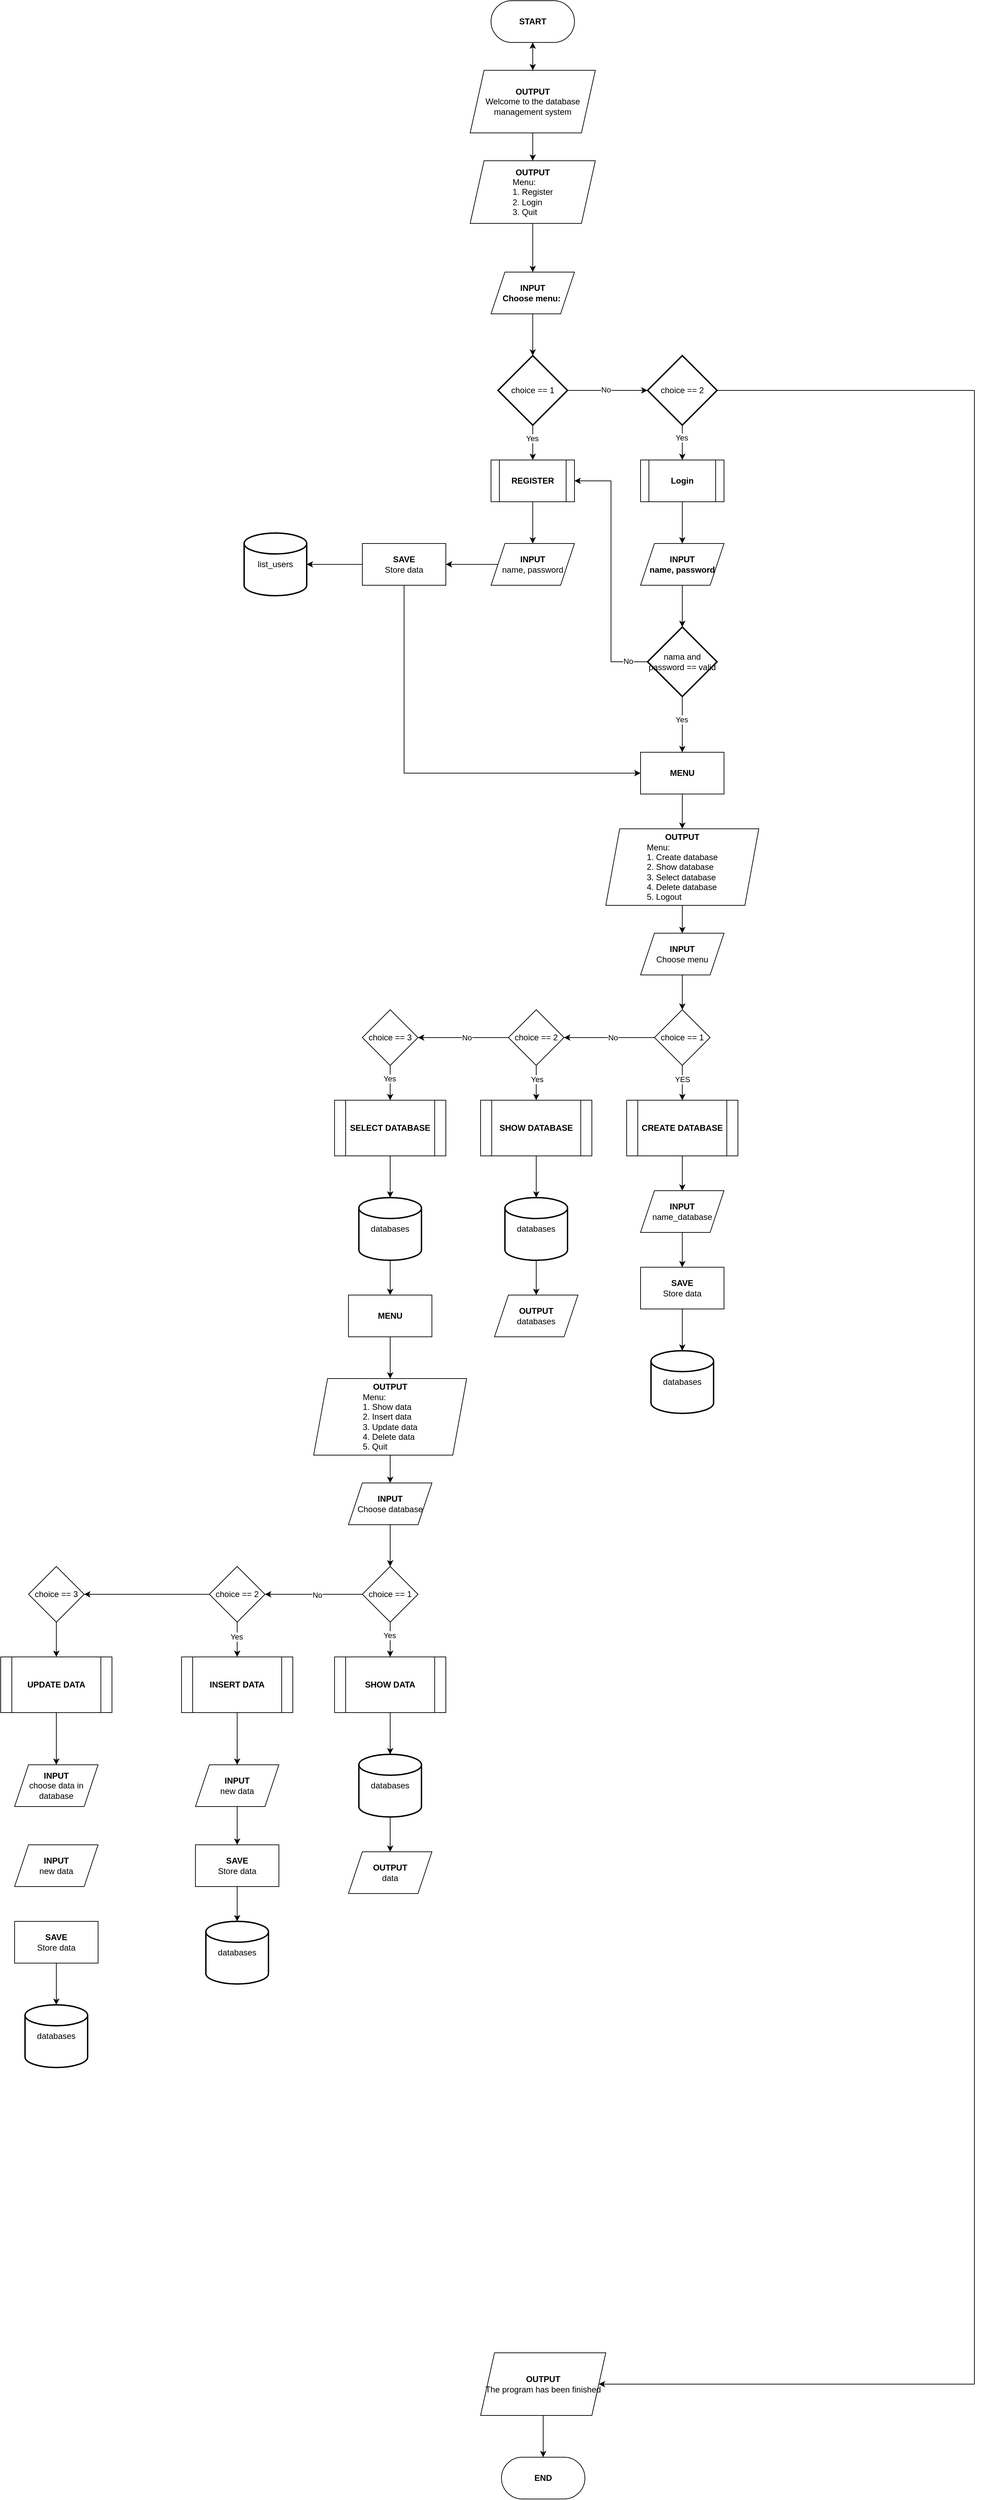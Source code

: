 <mxfile version="22.0.4" type="github">
  <diagram name="Page-1" id="uKVq-X5F2BDJgkiqnP7l">
    <mxGraphModel dx="2806" dy="2091" grid="1" gridSize="10" guides="1" tooltips="1" connect="1" arrows="1" fold="1" page="1" pageScale="1" pageWidth="850" pageHeight="1100" math="0" shadow="0">
      <root>
        <mxCell id="0" />
        <mxCell id="1" parent="0" />
        <mxCell id="BZm6boXefK9oKzFjIwJR-3" style="edgeStyle=orthogonalEdgeStyle;rounded=0;orthogonalLoop=1;jettySize=auto;html=1;entryX=0.5;entryY=0;entryDx=0;entryDy=0;" edge="1" parent="1" source="BZm6boXefK9oKzFjIwJR-1" target="BZm6boXefK9oKzFjIwJR-2">
          <mxGeometry relative="1" as="geometry" />
        </mxCell>
        <mxCell id="BZm6boXefK9oKzFjIwJR-1" value="&lt;b&gt;START&lt;/b&gt;" style="rounded=1;whiteSpace=wrap;html=1;arcSize=50;" vertex="1" parent="1">
          <mxGeometry x="365" y="-1040" width="120" height="60" as="geometry" />
        </mxCell>
        <mxCell id="BZm6boXefK9oKzFjIwJR-7" value="" style="edgeStyle=orthogonalEdgeStyle;rounded=0;orthogonalLoop=1;jettySize=auto;html=1;" edge="1" parent="1" source="BZm6boXefK9oKzFjIwJR-2" target="BZm6boXefK9oKzFjIwJR-4">
          <mxGeometry relative="1" as="geometry" />
        </mxCell>
        <mxCell id="BZm6boXefK9oKzFjIwJR-11" value="" style="edgeStyle=orthogonalEdgeStyle;rounded=0;orthogonalLoop=1;jettySize=auto;html=1;" edge="1" parent="1" source="BZm6boXefK9oKzFjIwJR-2" target="BZm6boXefK9oKzFjIwJR-1">
          <mxGeometry relative="1" as="geometry" />
        </mxCell>
        <mxCell id="BZm6boXefK9oKzFjIwJR-2" value="&lt;b&gt;OUTPUT&lt;/b&gt;&lt;br&gt;Welcome to the database management system" style="shape=parallelogram;perimeter=parallelogramPerimeter;whiteSpace=wrap;html=1;fixedSize=1;" vertex="1" parent="1">
          <mxGeometry x="335" y="-940" width="180" height="90" as="geometry" />
        </mxCell>
        <mxCell id="BZm6boXefK9oKzFjIwJR-71" value="" style="edgeStyle=orthogonalEdgeStyle;rounded=0;orthogonalLoop=1;jettySize=auto;html=1;" edge="1" parent="1" source="BZm6boXefK9oKzFjIwJR-4" target="BZm6boXefK9oKzFjIwJR-70">
          <mxGeometry relative="1" as="geometry" />
        </mxCell>
        <mxCell id="BZm6boXefK9oKzFjIwJR-4" value="&lt;b&gt;OUTPUT&lt;/b&gt;&lt;br&gt;&lt;div style=&quot;text-align: left;&quot;&gt;&lt;span style=&quot;background-color: initial;&quot;&gt;Menu:&lt;/span&gt;&lt;/div&gt;&lt;div style=&quot;text-align: left;&quot;&gt;1. Register&lt;/div&gt;&lt;div style=&quot;text-align: left;&quot;&gt;2. Login&lt;/div&gt;&lt;div style=&quot;text-align: left;&quot;&gt;3. Quit&lt;/div&gt;" style="shape=parallelogram;perimeter=parallelogramPerimeter;whiteSpace=wrap;html=1;fixedSize=1;" vertex="1" parent="1">
          <mxGeometry x="335" y="-810" width="180" height="90" as="geometry" />
        </mxCell>
        <mxCell id="BZm6boXefK9oKzFjIwJR-14" value="" style="edgeStyle=orthogonalEdgeStyle;rounded=0;orthogonalLoop=1;jettySize=auto;html=1;" edge="1" parent="1" source="BZm6boXefK9oKzFjIwJR-10" target="BZm6boXefK9oKzFjIwJR-12">
          <mxGeometry relative="1" as="geometry" />
        </mxCell>
        <mxCell id="BZm6boXefK9oKzFjIwJR-10" value="&lt;b&gt;OUTPUT&lt;/b&gt;&lt;br&gt;&lt;div style=&quot;text-align: left;&quot;&gt;The program has been finished&lt;/div&gt;" style="shape=parallelogram;perimeter=parallelogramPerimeter;whiteSpace=wrap;html=1;fixedSize=1;" vertex="1" parent="1">
          <mxGeometry x="350" y="2340" width="180" height="90" as="geometry" />
        </mxCell>
        <mxCell id="BZm6boXefK9oKzFjIwJR-12" value="&lt;b&gt;END&lt;/b&gt;" style="rounded=1;whiteSpace=wrap;html=1;arcSize=50;" vertex="1" parent="1">
          <mxGeometry x="380" y="2490" width="120" height="60" as="geometry" />
        </mxCell>
        <mxCell id="BZm6boXefK9oKzFjIwJR-41" style="edgeStyle=orthogonalEdgeStyle;rounded=0;orthogonalLoop=1;jettySize=auto;html=1;entryX=0.5;entryY=0;entryDx=0;entryDy=0;" edge="1" parent="1" source="BZm6boXefK9oKzFjIwJR-39" target="BZm6boXefK9oKzFjIwJR-40">
          <mxGeometry relative="1" as="geometry" />
        </mxCell>
        <mxCell id="BZm6boXefK9oKzFjIwJR-62" value="Yes" style="edgeLabel;html=1;align=center;verticalAlign=middle;resizable=0;points=[];" vertex="1" connectable="0" parent="BZm6boXefK9oKzFjIwJR-41">
          <mxGeometry x="-0.259" y="5" relative="1" as="geometry">
            <mxPoint x="-6" as="offset" />
          </mxGeometry>
        </mxCell>
        <mxCell id="BZm6boXefK9oKzFjIwJR-49" value="" style="edgeStyle=orthogonalEdgeStyle;rounded=0;orthogonalLoop=1;jettySize=auto;html=1;" edge="1" parent="1" source="BZm6boXefK9oKzFjIwJR-39" target="BZm6boXefK9oKzFjIwJR-48">
          <mxGeometry relative="1" as="geometry" />
        </mxCell>
        <mxCell id="BZm6boXefK9oKzFjIwJR-63" value="No" style="edgeLabel;html=1;align=center;verticalAlign=middle;resizable=0;points=[];" vertex="1" connectable="0" parent="BZm6boXefK9oKzFjIwJR-49">
          <mxGeometry x="-0.069" y="4" relative="1" as="geometry">
            <mxPoint x="1" y="3" as="offset" />
          </mxGeometry>
        </mxCell>
        <mxCell id="BZm6boXefK9oKzFjIwJR-39" value="choice == 1" style="strokeWidth=2;html=1;shape=mxgraph.flowchart.decision;whiteSpace=wrap;" vertex="1" parent="1">
          <mxGeometry x="375" y="-530" width="100" height="100" as="geometry" />
        </mxCell>
        <mxCell id="BZm6boXefK9oKzFjIwJR-43" value="" style="edgeStyle=orthogonalEdgeStyle;rounded=0;orthogonalLoop=1;jettySize=auto;html=1;" edge="1" parent="1" source="BZm6boXefK9oKzFjIwJR-40" target="BZm6boXefK9oKzFjIwJR-42">
          <mxGeometry relative="1" as="geometry" />
        </mxCell>
        <mxCell id="BZm6boXefK9oKzFjIwJR-40" value="&lt;b&gt;REGISTER&lt;/b&gt;" style="rounded=0;whiteSpace=wrap;html=1;shape=process;backgroundOutline=1;" vertex="1" parent="1">
          <mxGeometry x="365" y="-380" width="120" height="60" as="geometry" />
        </mxCell>
        <mxCell id="BZm6boXefK9oKzFjIwJR-46" style="edgeStyle=orthogonalEdgeStyle;rounded=0;orthogonalLoop=1;jettySize=auto;html=1;entryX=1;entryY=0.5;entryDx=0;entryDy=0;" edge="1" parent="1" source="BZm6boXefK9oKzFjIwJR-42" target="BZm6boXefK9oKzFjIwJR-45">
          <mxGeometry relative="1" as="geometry" />
        </mxCell>
        <mxCell id="BZm6boXefK9oKzFjIwJR-42" value="&lt;b&gt;INPUT&lt;/b&gt;&lt;br&gt;name, password" style="shape=parallelogram;perimeter=parallelogramPerimeter;whiteSpace=wrap;html=1;fixedSize=1;" vertex="1" parent="1">
          <mxGeometry x="365" y="-260" width="120" height="60" as="geometry" />
        </mxCell>
        <mxCell id="BZm6boXefK9oKzFjIwJR-44" value="list_users" style="strokeWidth=2;html=1;shape=mxgraph.flowchart.database;whiteSpace=wrap;" vertex="1" parent="1">
          <mxGeometry x="10" y="-275" width="90" height="90" as="geometry" />
        </mxCell>
        <mxCell id="BZm6boXefK9oKzFjIwJR-47" value="" style="edgeStyle=orthogonalEdgeStyle;rounded=0;orthogonalLoop=1;jettySize=auto;html=1;" edge="1" parent="1" source="BZm6boXefK9oKzFjIwJR-45" target="BZm6boXefK9oKzFjIwJR-44">
          <mxGeometry relative="1" as="geometry" />
        </mxCell>
        <mxCell id="BZm6boXefK9oKzFjIwJR-59" style="edgeStyle=orthogonalEdgeStyle;rounded=0;orthogonalLoop=1;jettySize=auto;html=1;entryX=0;entryY=0.5;entryDx=0;entryDy=0;" edge="1" parent="1" source="BZm6boXefK9oKzFjIwJR-45" target="BZm6boXefK9oKzFjIwJR-57">
          <mxGeometry relative="1" as="geometry">
            <Array as="points">
              <mxPoint x="240" y="70" />
            </Array>
          </mxGeometry>
        </mxCell>
        <mxCell id="BZm6boXefK9oKzFjIwJR-45" value="&lt;b&gt;SAVE&lt;/b&gt;&lt;br&gt;Store data" style="rounded=0;whiteSpace=wrap;html=1;" vertex="1" parent="1">
          <mxGeometry x="180" y="-260" width="120" height="60" as="geometry" />
        </mxCell>
        <mxCell id="BZm6boXefK9oKzFjIwJR-51" value="" style="edgeStyle=orthogonalEdgeStyle;rounded=0;orthogonalLoop=1;jettySize=auto;html=1;" edge="1" parent="1" source="BZm6boXefK9oKzFjIwJR-48" target="BZm6boXefK9oKzFjIwJR-50">
          <mxGeometry relative="1" as="geometry" />
        </mxCell>
        <mxCell id="BZm6boXefK9oKzFjIwJR-64" value="Yes" style="edgeLabel;html=1;align=center;verticalAlign=middle;resizable=0;points=[];" vertex="1" connectable="0" parent="BZm6boXefK9oKzFjIwJR-51">
          <mxGeometry x="-0.306" y="4" relative="1" as="geometry">
            <mxPoint x="-5" as="offset" />
          </mxGeometry>
        </mxCell>
        <mxCell id="BZm6boXefK9oKzFjIwJR-65" style="edgeStyle=orthogonalEdgeStyle;rounded=0;orthogonalLoop=1;jettySize=auto;html=1;entryX=1;entryY=0.5;entryDx=0;entryDy=0;" edge="1" parent="1" source="BZm6boXefK9oKzFjIwJR-48" target="BZm6boXefK9oKzFjIwJR-10">
          <mxGeometry relative="1" as="geometry">
            <Array as="points">
              <mxPoint x="1060" y="-480" />
              <mxPoint x="1060" y="2385" />
            </Array>
          </mxGeometry>
        </mxCell>
        <mxCell id="BZm6boXefK9oKzFjIwJR-48" value="choice == 2" style="strokeWidth=2;html=1;shape=mxgraph.flowchart.decision;whiteSpace=wrap;" vertex="1" parent="1">
          <mxGeometry x="590" y="-530" width="100" height="100" as="geometry" />
        </mxCell>
        <mxCell id="BZm6boXefK9oKzFjIwJR-53" value="" style="edgeStyle=orthogonalEdgeStyle;rounded=0;orthogonalLoop=1;jettySize=auto;html=1;" edge="1" parent="1" source="BZm6boXefK9oKzFjIwJR-50" target="BZm6boXefK9oKzFjIwJR-52">
          <mxGeometry relative="1" as="geometry" />
        </mxCell>
        <mxCell id="BZm6boXefK9oKzFjIwJR-50" value="Login" style="rounded=0;whiteSpace=wrap;html=1;fontStyle=1;shape=process;backgroundOutline=1;" vertex="1" parent="1">
          <mxGeometry x="580" y="-380" width="120" height="60" as="geometry" />
        </mxCell>
        <mxCell id="BZm6boXefK9oKzFjIwJR-55" value="" style="edgeStyle=orthogonalEdgeStyle;rounded=0;orthogonalLoop=1;jettySize=auto;html=1;" edge="1" parent="1" source="BZm6boXefK9oKzFjIwJR-52" target="BZm6boXefK9oKzFjIwJR-54">
          <mxGeometry relative="1" as="geometry" />
        </mxCell>
        <mxCell id="BZm6boXefK9oKzFjIwJR-52" value="&lt;b&gt;INPUT&lt;br&gt;name, password&lt;br&gt;&lt;/b&gt;" style="shape=parallelogram;perimeter=parallelogramPerimeter;whiteSpace=wrap;html=1;fixedSize=1;" vertex="1" parent="1">
          <mxGeometry x="580" y="-260" width="120" height="60" as="geometry" />
        </mxCell>
        <mxCell id="BZm6boXefK9oKzFjIwJR-56" style="edgeStyle=orthogonalEdgeStyle;rounded=0;orthogonalLoop=1;jettySize=auto;html=1;entryX=1;entryY=0.5;entryDx=0;entryDy=0;" edge="1" parent="1" source="BZm6boXefK9oKzFjIwJR-54" target="BZm6boXefK9oKzFjIwJR-40">
          <mxGeometry relative="1" as="geometry" />
        </mxCell>
        <mxCell id="BZm6boXefK9oKzFjIwJR-61" value="No" style="edgeLabel;html=1;align=center;verticalAlign=middle;resizable=0;points=[];" vertex="1" connectable="0" parent="BZm6boXefK9oKzFjIwJR-56">
          <mxGeometry x="-0.825" y="-4" relative="1" as="geometry">
            <mxPoint x="4" y="3" as="offset" />
          </mxGeometry>
        </mxCell>
        <mxCell id="BZm6boXefK9oKzFjIwJR-58" value="" style="edgeStyle=orthogonalEdgeStyle;rounded=0;orthogonalLoop=1;jettySize=auto;html=1;" edge="1" parent="1" source="BZm6boXefK9oKzFjIwJR-54" target="BZm6boXefK9oKzFjIwJR-57">
          <mxGeometry relative="1" as="geometry" />
        </mxCell>
        <mxCell id="BZm6boXefK9oKzFjIwJR-60" value="Yes" style="edgeLabel;html=1;align=center;verticalAlign=middle;resizable=0;points=[];" vertex="1" connectable="0" parent="BZm6boXefK9oKzFjIwJR-58">
          <mxGeometry x="-0.175" y="4" relative="1" as="geometry">
            <mxPoint x="-5" as="offset" />
          </mxGeometry>
        </mxCell>
        <mxCell id="BZm6boXefK9oKzFjIwJR-54" value="nama and password == valid" style="strokeWidth=2;html=1;shape=mxgraph.flowchart.decision;whiteSpace=wrap;" vertex="1" parent="1">
          <mxGeometry x="590" y="-140" width="100" height="100" as="geometry" />
        </mxCell>
        <mxCell id="BZm6boXefK9oKzFjIwJR-67" value="" style="edgeStyle=orthogonalEdgeStyle;rounded=0;orthogonalLoop=1;jettySize=auto;html=1;" edge="1" parent="1" source="BZm6boXefK9oKzFjIwJR-57" target="BZm6boXefK9oKzFjIwJR-66">
          <mxGeometry relative="1" as="geometry" />
        </mxCell>
        <mxCell id="BZm6boXefK9oKzFjIwJR-57" value="&lt;span&gt;MENU&lt;/span&gt;" style="rounded=0;whiteSpace=wrap;html=1;fontStyle=1" vertex="1" parent="1">
          <mxGeometry x="580" y="40" width="120" height="60" as="geometry" />
        </mxCell>
        <mxCell id="BZm6boXefK9oKzFjIwJR-69" value="" style="edgeStyle=orthogonalEdgeStyle;rounded=0;orthogonalLoop=1;jettySize=auto;html=1;" edge="1" parent="1" source="BZm6boXefK9oKzFjIwJR-66" target="BZm6boXefK9oKzFjIwJR-68">
          <mxGeometry relative="1" as="geometry" />
        </mxCell>
        <mxCell id="BZm6boXefK9oKzFjIwJR-66" value="&lt;b&gt;OUTPUT&lt;/b&gt;&lt;br&gt;&lt;div style=&quot;text-align: left;&quot;&gt;&lt;span style=&quot;background-color: initial;&quot;&gt;Menu:&lt;/span&gt;&lt;/div&gt;&lt;div style=&quot;text-align: left;&quot;&gt;1. Create database&lt;/div&gt;&lt;div style=&quot;text-align: left;&quot;&gt;2. Show database&lt;/div&gt;&lt;div style=&quot;text-align: left;&quot;&gt;3. Select database&lt;/div&gt;&lt;div style=&quot;text-align: left;&quot;&gt;4. Delete database&lt;/div&gt;&lt;div style=&quot;text-align: left;&quot;&gt;5. Logout&lt;/div&gt;" style="shape=parallelogram;perimeter=parallelogramPerimeter;whiteSpace=wrap;html=1;fixedSize=1;" vertex="1" parent="1">
          <mxGeometry x="530" y="150" width="220" height="110" as="geometry" />
        </mxCell>
        <mxCell id="BZm6boXefK9oKzFjIwJR-74" value="" style="edgeStyle=orthogonalEdgeStyle;rounded=0;orthogonalLoop=1;jettySize=auto;html=1;" edge="1" parent="1" source="BZm6boXefK9oKzFjIwJR-68" target="BZm6boXefK9oKzFjIwJR-73">
          <mxGeometry relative="1" as="geometry" />
        </mxCell>
        <mxCell id="BZm6boXefK9oKzFjIwJR-68" value="&lt;b&gt;INPUT&lt;/b&gt;&lt;br&gt;Choose menu" style="shape=parallelogram;perimeter=parallelogramPerimeter;whiteSpace=wrap;html=1;fixedSize=1;" vertex="1" parent="1">
          <mxGeometry x="580" y="300" width="120" height="60" as="geometry" />
        </mxCell>
        <mxCell id="BZm6boXefK9oKzFjIwJR-72" value="" style="edgeStyle=orthogonalEdgeStyle;rounded=0;orthogonalLoop=1;jettySize=auto;html=1;" edge="1" parent="1" source="BZm6boXefK9oKzFjIwJR-70" target="BZm6boXefK9oKzFjIwJR-39">
          <mxGeometry relative="1" as="geometry" />
        </mxCell>
        <mxCell id="BZm6boXefK9oKzFjIwJR-70" value="&lt;b&gt;INPUT&lt;br&gt;Choose menu:&amp;nbsp;&lt;br&gt;&lt;/b&gt;" style="shape=parallelogram;perimeter=parallelogramPerimeter;whiteSpace=wrap;html=1;fixedSize=1;" vertex="1" parent="1">
          <mxGeometry x="365" y="-650" width="120" height="60" as="geometry" />
        </mxCell>
        <mxCell id="BZm6boXefK9oKzFjIwJR-79" value="" style="edgeStyle=orthogonalEdgeStyle;rounded=0;orthogonalLoop=1;jettySize=auto;html=1;" edge="1" parent="1" source="BZm6boXefK9oKzFjIwJR-73" target="BZm6boXefK9oKzFjIwJR-78">
          <mxGeometry relative="1" as="geometry" />
        </mxCell>
        <mxCell id="BZm6boXefK9oKzFjIwJR-80" value="YES" style="edgeLabel;html=1;align=center;verticalAlign=middle;resizable=0;points=[];" vertex="1" connectable="0" parent="BZm6boXefK9oKzFjIwJR-79">
          <mxGeometry x="-0.366" y="4" relative="1" as="geometry">
            <mxPoint x="-4" y="4" as="offset" />
          </mxGeometry>
        </mxCell>
        <mxCell id="BZm6boXefK9oKzFjIwJR-88" style="edgeStyle=orthogonalEdgeStyle;rounded=0;orthogonalLoop=1;jettySize=auto;html=1;entryX=1;entryY=0.5;entryDx=0;entryDy=0;" edge="1" parent="1" source="BZm6boXefK9oKzFjIwJR-73" target="BZm6boXefK9oKzFjIwJR-87">
          <mxGeometry relative="1" as="geometry" />
        </mxCell>
        <mxCell id="BZm6boXefK9oKzFjIwJR-128" value="No" style="edgeLabel;html=1;align=center;verticalAlign=middle;resizable=0;points=[];" vertex="1" connectable="0" parent="BZm6boXefK9oKzFjIwJR-88">
          <mxGeometry x="-0.063" y="-1" relative="1" as="geometry">
            <mxPoint x="1" y="1" as="offset" />
          </mxGeometry>
        </mxCell>
        <mxCell id="BZm6boXefK9oKzFjIwJR-73" value="choice == 1" style="rhombus;whiteSpace=wrap;html=1;" vertex="1" parent="1">
          <mxGeometry x="600" y="410" width="80" height="80" as="geometry" />
        </mxCell>
        <mxCell id="BZm6boXefK9oKzFjIwJR-82" value="" style="edgeStyle=orthogonalEdgeStyle;rounded=0;orthogonalLoop=1;jettySize=auto;html=1;" edge="1" parent="1" source="BZm6boXefK9oKzFjIwJR-78" target="BZm6boXefK9oKzFjIwJR-81">
          <mxGeometry relative="1" as="geometry" />
        </mxCell>
        <mxCell id="BZm6boXefK9oKzFjIwJR-78" value="&lt;b&gt;CREATE DATABASE&lt;/b&gt;" style="shape=process;whiteSpace=wrap;html=1;backgroundOutline=1;" vertex="1" parent="1">
          <mxGeometry x="560" y="540" width="160" height="80" as="geometry" />
        </mxCell>
        <mxCell id="BZm6boXefK9oKzFjIwJR-84" value="" style="edgeStyle=orthogonalEdgeStyle;rounded=0;orthogonalLoop=1;jettySize=auto;html=1;" edge="1" parent="1" source="BZm6boXefK9oKzFjIwJR-81" target="BZm6boXefK9oKzFjIwJR-83">
          <mxGeometry relative="1" as="geometry" />
        </mxCell>
        <mxCell id="BZm6boXefK9oKzFjIwJR-81" value="&lt;b&gt;INPUT&lt;br&gt;&lt;/b&gt;name_database" style="shape=parallelogram;perimeter=parallelogramPerimeter;whiteSpace=wrap;html=1;fixedSize=1;" vertex="1" parent="1">
          <mxGeometry x="580" y="670" width="120" height="60" as="geometry" />
        </mxCell>
        <mxCell id="BZm6boXefK9oKzFjIwJR-86" value="" style="edgeStyle=orthogonalEdgeStyle;rounded=0;orthogonalLoop=1;jettySize=auto;html=1;" edge="1" parent="1" source="BZm6boXefK9oKzFjIwJR-83" target="BZm6boXefK9oKzFjIwJR-85">
          <mxGeometry relative="1" as="geometry" />
        </mxCell>
        <mxCell id="BZm6boXefK9oKzFjIwJR-83" value="&lt;b&gt;SAVE&lt;/b&gt;&lt;br&gt;Store data" style="rounded=0;whiteSpace=wrap;html=1;" vertex="1" parent="1">
          <mxGeometry x="580" y="780" width="120" height="60" as="geometry" />
        </mxCell>
        <mxCell id="BZm6boXefK9oKzFjIwJR-85" value="databases" style="strokeWidth=2;html=1;shape=mxgraph.flowchart.database;whiteSpace=wrap;" vertex="1" parent="1">
          <mxGeometry x="595" y="900" width="90" height="90" as="geometry" />
        </mxCell>
        <mxCell id="BZm6boXefK9oKzFjIwJR-90" value="" style="edgeStyle=orthogonalEdgeStyle;rounded=0;orthogonalLoop=1;jettySize=auto;html=1;" edge="1" parent="1" source="BZm6boXefK9oKzFjIwJR-87" target="BZm6boXefK9oKzFjIwJR-89">
          <mxGeometry relative="1" as="geometry" />
        </mxCell>
        <mxCell id="BZm6boXefK9oKzFjIwJR-129" value="Yes" style="edgeLabel;html=1;align=center;verticalAlign=middle;resizable=0;points=[];" vertex="1" connectable="0" parent="BZm6boXefK9oKzFjIwJR-90">
          <mxGeometry x="-0.526" y="1" relative="1" as="geometry">
            <mxPoint y="8" as="offset" />
          </mxGeometry>
        </mxCell>
        <mxCell id="BZm6boXefK9oKzFjIwJR-104" style="edgeStyle=orthogonalEdgeStyle;rounded=0;orthogonalLoop=1;jettySize=auto;html=1;entryX=1;entryY=0.5;entryDx=0;entryDy=0;" edge="1" parent="1" source="BZm6boXefK9oKzFjIwJR-87" target="BZm6boXefK9oKzFjIwJR-98">
          <mxGeometry relative="1" as="geometry">
            <mxPoint x="270.0" y="450" as="targetPoint" />
          </mxGeometry>
        </mxCell>
        <mxCell id="BZm6boXefK9oKzFjIwJR-130" value="No" style="edgeLabel;html=1;align=center;verticalAlign=middle;resizable=0;points=[];" vertex="1" connectable="0" parent="BZm6boXefK9oKzFjIwJR-104">
          <mxGeometry x="-0.166" y="3" relative="1" as="geometry">
            <mxPoint x="-6" y="-3" as="offset" />
          </mxGeometry>
        </mxCell>
        <mxCell id="BZm6boXefK9oKzFjIwJR-87" value="choice == 2" style="rhombus;whiteSpace=wrap;html=1;" vertex="1" parent="1">
          <mxGeometry x="390" y="410" width="80" height="80" as="geometry" />
        </mxCell>
        <mxCell id="BZm6boXefK9oKzFjIwJR-92" value="" style="edgeStyle=orthogonalEdgeStyle;rounded=0;orthogonalLoop=1;jettySize=auto;html=1;" edge="1" parent="1" source="BZm6boXefK9oKzFjIwJR-89" target="BZm6boXefK9oKzFjIwJR-91">
          <mxGeometry relative="1" as="geometry" />
        </mxCell>
        <mxCell id="BZm6boXefK9oKzFjIwJR-89" value="&lt;b&gt;SHOW DATABASE&lt;/b&gt;" style="shape=process;whiteSpace=wrap;html=1;backgroundOutline=1;" vertex="1" parent="1">
          <mxGeometry x="350" y="540" width="160" height="80" as="geometry" />
        </mxCell>
        <mxCell id="BZm6boXefK9oKzFjIwJR-96" value="" style="edgeStyle=orthogonalEdgeStyle;rounded=0;orthogonalLoop=1;jettySize=auto;html=1;" edge="1" parent="1" source="BZm6boXefK9oKzFjIwJR-91" target="BZm6boXefK9oKzFjIwJR-93">
          <mxGeometry relative="1" as="geometry" />
        </mxCell>
        <mxCell id="BZm6boXefK9oKzFjIwJR-91" value="databases" style="strokeWidth=2;html=1;shape=mxgraph.flowchart.database;whiteSpace=wrap;" vertex="1" parent="1">
          <mxGeometry x="385" y="680" width="90" height="90" as="geometry" />
        </mxCell>
        <mxCell id="BZm6boXefK9oKzFjIwJR-93" value="&lt;b&gt;OUTPUT&lt;/b&gt;&lt;br&gt;databases" style="shape=parallelogram;perimeter=parallelogramPerimeter;whiteSpace=wrap;html=1;fixedSize=1;" vertex="1" parent="1">
          <mxGeometry x="370" y="820" width="120" height="60" as="geometry" />
        </mxCell>
        <mxCell id="BZm6boXefK9oKzFjIwJR-97" value="" style="edgeStyle=orthogonalEdgeStyle;rounded=0;orthogonalLoop=1;jettySize=auto;html=1;" edge="1" parent="1" source="BZm6boXefK9oKzFjIwJR-98" target="BZm6boXefK9oKzFjIwJR-100">
          <mxGeometry relative="1" as="geometry" />
        </mxCell>
        <mxCell id="BZm6boXefK9oKzFjIwJR-131" value="Yes" style="edgeLabel;html=1;align=center;verticalAlign=middle;resizable=0;points=[];" vertex="1" connectable="0" parent="BZm6boXefK9oKzFjIwJR-97">
          <mxGeometry x="-0.2" y="-2" relative="1" as="geometry">
            <mxPoint x="1" y="-1" as="offset" />
          </mxGeometry>
        </mxCell>
        <mxCell id="BZm6boXefK9oKzFjIwJR-98" value="choice == 3" style="rhombus;whiteSpace=wrap;html=1;" vertex="1" parent="1">
          <mxGeometry x="180" y="410" width="80" height="80" as="geometry" />
        </mxCell>
        <mxCell id="BZm6boXefK9oKzFjIwJR-99" value="" style="edgeStyle=orthogonalEdgeStyle;rounded=0;orthogonalLoop=1;jettySize=auto;html=1;" edge="1" parent="1" source="BZm6boXefK9oKzFjIwJR-100" target="BZm6boXefK9oKzFjIwJR-102">
          <mxGeometry relative="1" as="geometry" />
        </mxCell>
        <mxCell id="BZm6boXefK9oKzFjIwJR-100" value="&lt;b&gt;SELECT DATABASE&lt;/b&gt;" style="shape=process;whiteSpace=wrap;html=1;backgroundOutline=1;" vertex="1" parent="1">
          <mxGeometry x="140" y="540" width="160" height="80" as="geometry" />
        </mxCell>
        <mxCell id="BZm6boXefK9oKzFjIwJR-101" value="" style="edgeStyle=orthogonalEdgeStyle;rounded=0;orthogonalLoop=1;jettySize=auto;html=1;" edge="1" parent="1" source="BZm6boXefK9oKzFjIwJR-102" target="BZm6boXefK9oKzFjIwJR-103">
          <mxGeometry relative="1" as="geometry" />
        </mxCell>
        <mxCell id="BZm6boXefK9oKzFjIwJR-102" value="databases" style="strokeWidth=2;html=1;shape=mxgraph.flowchart.database;whiteSpace=wrap;" vertex="1" parent="1">
          <mxGeometry x="175" y="680" width="90" height="90" as="geometry" />
        </mxCell>
        <mxCell id="BZm6boXefK9oKzFjIwJR-106" style="edgeStyle=orthogonalEdgeStyle;rounded=0;orthogonalLoop=1;jettySize=auto;html=1;" edge="1" parent="1" source="BZm6boXefK9oKzFjIwJR-103" target="BZm6boXefK9oKzFjIwJR-105">
          <mxGeometry relative="1" as="geometry" />
        </mxCell>
        <mxCell id="BZm6boXefK9oKzFjIwJR-103" value="&lt;b&gt;MENU&lt;/b&gt;" style="shape=label;whiteSpace=wrap;html=1;fixedSize=1;rounded=0;" vertex="1" parent="1">
          <mxGeometry x="160" y="820" width="120" height="60" as="geometry" />
        </mxCell>
        <mxCell id="BZm6boXefK9oKzFjIwJR-108" value="" style="edgeStyle=orthogonalEdgeStyle;rounded=0;orthogonalLoop=1;jettySize=auto;html=1;" edge="1" parent="1" source="BZm6boXefK9oKzFjIwJR-105" target="BZm6boXefK9oKzFjIwJR-107">
          <mxGeometry relative="1" as="geometry" />
        </mxCell>
        <mxCell id="BZm6boXefK9oKzFjIwJR-105" value="&lt;b&gt;OUTPUT&lt;/b&gt;&lt;br&gt;&lt;div style=&quot;text-align: left;&quot;&gt;&lt;span style=&quot;background-color: initial;&quot;&gt;Menu:&lt;/span&gt;&lt;/div&gt;&lt;div style=&quot;text-align: left;&quot;&gt;1. Show data&lt;/div&gt;&lt;div style=&quot;text-align: left;&quot;&gt;2. Insert data&lt;/div&gt;&lt;div style=&quot;text-align: left;&quot;&gt;3. Update data&lt;/div&gt;&lt;div style=&quot;text-align: left;&quot;&gt;4. Delete data&lt;/div&gt;&lt;div style=&quot;text-align: left;&quot;&gt;5. Quit&amp;nbsp;&lt;/div&gt;" style="shape=parallelogram;perimeter=parallelogramPerimeter;whiteSpace=wrap;html=1;fixedSize=1;" vertex="1" parent="1">
          <mxGeometry x="110" y="940" width="220" height="110" as="geometry" />
        </mxCell>
        <mxCell id="BZm6boXefK9oKzFjIwJR-116" value="" style="edgeStyle=orthogonalEdgeStyle;rounded=0;orthogonalLoop=1;jettySize=auto;html=1;" edge="1" parent="1" source="BZm6boXefK9oKzFjIwJR-107" target="BZm6boXefK9oKzFjIwJR-110">
          <mxGeometry relative="1" as="geometry" />
        </mxCell>
        <mxCell id="BZm6boXefK9oKzFjIwJR-107" value="&lt;b&gt;INPUT&lt;br&gt;&lt;/b&gt;Choose database" style="shape=parallelogram;perimeter=parallelogramPerimeter;whiteSpace=wrap;html=1;fixedSize=1;" vertex="1" parent="1">
          <mxGeometry x="160" y="1090" width="120" height="60" as="geometry" />
        </mxCell>
        <mxCell id="BZm6boXefK9oKzFjIwJR-109" value="" style="edgeStyle=orthogonalEdgeStyle;rounded=0;orthogonalLoop=1;jettySize=auto;html=1;" edge="1" parent="1" source="BZm6boXefK9oKzFjIwJR-110" target="BZm6boXefK9oKzFjIwJR-112">
          <mxGeometry relative="1" as="geometry" />
        </mxCell>
        <mxCell id="BZm6boXefK9oKzFjIwJR-132" value="Yes" style="edgeLabel;html=1;align=center;verticalAlign=middle;resizable=0;points=[];" vertex="1" connectable="0" parent="BZm6boXefK9oKzFjIwJR-109">
          <mxGeometry x="-0.294" y="-2" relative="1" as="geometry">
            <mxPoint x="1" y="1" as="offset" />
          </mxGeometry>
        </mxCell>
        <mxCell id="BZm6boXefK9oKzFjIwJR-118" style="edgeStyle=orthogonalEdgeStyle;rounded=0;orthogonalLoop=1;jettySize=auto;html=1;entryX=1;entryY=0.5;entryDx=0;entryDy=0;" edge="1" parent="1" source="BZm6boXefK9oKzFjIwJR-110" target="BZm6boXefK9oKzFjIwJR-117">
          <mxGeometry relative="1" as="geometry" />
        </mxCell>
        <mxCell id="BZm6boXefK9oKzFjIwJR-133" value="No" style="edgeLabel;html=1;align=center;verticalAlign=middle;resizable=0;points=[];" vertex="1" connectable="0" parent="BZm6boXefK9oKzFjIwJR-118">
          <mxGeometry x="-0.053" y="4" relative="1" as="geometry">
            <mxPoint x="1" y="-3" as="offset" />
          </mxGeometry>
        </mxCell>
        <mxCell id="BZm6boXefK9oKzFjIwJR-110" value="choice == 1" style="rhombus;whiteSpace=wrap;html=1;" vertex="1" parent="1">
          <mxGeometry x="180" y="1210" width="80" height="80" as="geometry" />
        </mxCell>
        <mxCell id="BZm6boXefK9oKzFjIwJR-111" value="" style="edgeStyle=orthogonalEdgeStyle;rounded=0;orthogonalLoop=1;jettySize=auto;html=1;" edge="1" parent="1" source="BZm6boXefK9oKzFjIwJR-112" target="BZm6boXefK9oKzFjIwJR-114">
          <mxGeometry relative="1" as="geometry" />
        </mxCell>
        <mxCell id="BZm6boXefK9oKzFjIwJR-112" value="&lt;b&gt;SHOW DATA&lt;/b&gt;" style="shape=process;whiteSpace=wrap;html=1;backgroundOutline=1;" vertex="1" parent="1">
          <mxGeometry x="140" y="1340" width="160" height="80" as="geometry" />
        </mxCell>
        <mxCell id="BZm6boXefK9oKzFjIwJR-113" value="" style="edgeStyle=orthogonalEdgeStyle;rounded=0;orthogonalLoop=1;jettySize=auto;html=1;" edge="1" parent="1" source="BZm6boXefK9oKzFjIwJR-114" target="BZm6boXefK9oKzFjIwJR-115">
          <mxGeometry relative="1" as="geometry" />
        </mxCell>
        <mxCell id="BZm6boXefK9oKzFjIwJR-114" value="databases" style="strokeWidth=2;html=1;shape=mxgraph.flowchart.database;whiteSpace=wrap;" vertex="1" parent="1">
          <mxGeometry x="175" y="1480" width="90" height="90" as="geometry" />
        </mxCell>
        <mxCell id="BZm6boXefK9oKzFjIwJR-115" value="&lt;b&gt;OUTPUT&lt;/b&gt;&lt;br&gt;data" style="shape=parallelogram;perimeter=parallelogramPerimeter;whiteSpace=wrap;html=1;fixedSize=1;" vertex="1" parent="1">
          <mxGeometry x="160" y="1620" width="120" height="60" as="geometry" />
        </mxCell>
        <mxCell id="BZm6boXefK9oKzFjIwJR-120" style="edgeStyle=orthogonalEdgeStyle;rounded=0;orthogonalLoop=1;jettySize=auto;html=1;" edge="1" parent="1" source="BZm6boXefK9oKzFjIwJR-117" target="BZm6boXefK9oKzFjIwJR-119">
          <mxGeometry relative="1" as="geometry" />
        </mxCell>
        <mxCell id="BZm6boXefK9oKzFjIwJR-135" value="Yes" style="edgeLabel;html=1;align=center;verticalAlign=middle;resizable=0;points=[];" vertex="1" connectable="0" parent="BZm6boXefK9oKzFjIwJR-120">
          <mxGeometry x="-0.155" y="2" relative="1" as="geometry">
            <mxPoint x="-3" as="offset" />
          </mxGeometry>
        </mxCell>
        <mxCell id="BZm6boXefK9oKzFjIwJR-137" style="edgeStyle=orthogonalEdgeStyle;rounded=0;orthogonalLoop=1;jettySize=auto;html=1;entryX=1;entryY=0.5;entryDx=0;entryDy=0;" edge="1" parent="1" source="BZm6boXefK9oKzFjIwJR-117" target="BZm6boXefK9oKzFjIwJR-136">
          <mxGeometry relative="1" as="geometry" />
        </mxCell>
        <mxCell id="BZm6boXefK9oKzFjIwJR-117" value="choice == 2" style="rhombus;whiteSpace=wrap;html=1;" vertex="1" parent="1">
          <mxGeometry x="-40" y="1210" width="80" height="80" as="geometry" />
        </mxCell>
        <mxCell id="BZm6boXefK9oKzFjIwJR-123" value="" style="edgeStyle=orthogonalEdgeStyle;rounded=0;orthogonalLoop=1;jettySize=auto;html=1;" edge="1" parent="1" source="BZm6boXefK9oKzFjIwJR-119" target="BZm6boXefK9oKzFjIwJR-121">
          <mxGeometry relative="1" as="geometry" />
        </mxCell>
        <mxCell id="BZm6boXefK9oKzFjIwJR-119" value="&lt;b&gt;INSERT DATA&lt;/b&gt;" style="shape=process;whiteSpace=wrap;html=1;backgroundOutline=1;" vertex="1" parent="1">
          <mxGeometry x="-80" y="1340" width="160" height="80" as="geometry" />
        </mxCell>
        <mxCell id="BZm6boXefK9oKzFjIwJR-125" value="" style="edgeStyle=orthogonalEdgeStyle;rounded=0;orthogonalLoop=1;jettySize=auto;html=1;" edge="1" parent="1" source="BZm6boXefK9oKzFjIwJR-121" target="BZm6boXefK9oKzFjIwJR-124">
          <mxGeometry relative="1" as="geometry" />
        </mxCell>
        <mxCell id="BZm6boXefK9oKzFjIwJR-121" value="&lt;b&gt;INPUT&lt;br&gt;&lt;/b&gt;new data" style="shape=parallelogram;perimeter=parallelogramPerimeter;whiteSpace=wrap;html=1;fixedSize=1;" vertex="1" parent="1">
          <mxGeometry x="-60" y="1495" width="120" height="60" as="geometry" />
        </mxCell>
        <mxCell id="BZm6boXefK9oKzFjIwJR-127" value="" style="edgeStyle=orthogonalEdgeStyle;rounded=0;orthogonalLoop=1;jettySize=auto;html=1;" edge="1" parent="1" source="BZm6boXefK9oKzFjIwJR-124" target="BZm6boXefK9oKzFjIwJR-126">
          <mxGeometry relative="1" as="geometry" />
        </mxCell>
        <mxCell id="BZm6boXefK9oKzFjIwJR-124" value="&lt;b&gt;SAVE&lt;/b&gt;&lt;br&gt;Store data" style="rounded=0;whiteSpace=wrap;html=1;" vertex="1" parent="1">
          <mxGeometry x="-60" y="1610" width="120" height="60" as="geometry" />
        </mxCell>
        <mxCell id="BZm6boXefK9oKzFjIwJR-126" value="databases" style="strokeWidth=2;html=1;shape=mxgraph.flowchart.database;whiteSpace=wrap;" vertex="1" parent="1">
          <mxGeometry x="-45" y="1720" width="90" height="90" as="geometry" />
        </mxCell>
        <mxCell id="BZm6boXefK9oKzFjIwJR-139" value="" style="edgeStyle=orthogonalEdgeStyle;rounded=0;orthogonalLoop=1;jettySize=auto;html=1;" edge="1" parent="1" source="BZm6boXefK9oKzFjIwJR-136" target="BZm6boXefK9oKzFjIwJR-138">
          <mxGeometry relative="1" as="geometry" />
        </mxCell>
        <mxCell id="BZm6boXefK9oKzFjIwJR-136" value="choice == 3" style="rhombus;whiteSpace=wrap;html=1;" vertex="1" parent="1">
          <mxGeometry x="-300" y="1210" width="80" height="80" as="geometry" />
        </mxCell>
        <mxCell id="BZm6boXefK9oKzFjIwJR-141" value="" style="edgeStyle=orthogonalEdgeStyle;rounded=0;orthogonalLoop=1;jettySize=auto;html=1;" edge="1" parent="1" source="BZm6boXefK9oKzFjIwJR-138" target="BZm6boXefK9oKzFjIwJR-140">
          <mxGeometry relative="1" as="geometry" />
        </mxCell>
        <mxCell id="BZm6boXefK9oKzFjIwJR-138" value="&lt;b&gt;UPDATE DATA&lt;/b&gt;" style="shape=process;whiteSpace=wrap;html=1;backgroundOutline=1;" vertex="1" parent="1">
          <mxGeometry x="-340" y="1340" width="160" height="80" as="geometry" />
        </mxCell>
        <mxCell id="BZm6boXefK9oKzFjIwJR-140" value="&lt;b&gt;INPUT&lt;br&gt;&lt;/b&gt;choose data in database" style="shape=parallelogram;perimeter=parallelogramPerimeter;whiteSpace=wrap;html=1;fixedSize=1;" vertex="1" parent="1">
          <mxGeometry x="-320" y="1495" width="120" height="60" as="geometry" />
        </mxCell>
        <mxCell id="BZm6boXefK9oKzFjIwJR-142" value="&lt;b&gt;INPUT&lt;br&gt;&lt;/b&gt;new data" style="shape=parallelogram;perimeter=parallelogramPerimeter;whiteSpace=wrap;html=1;fixedSize=1;" vertex="1" parent="1">
          <mxGeometry x="-320" y="1610" width="120" height="60" as="geometry" />
        </mxCell>
        <mxCell id="BZm6boXefK9oKzFjIwJR-145" value="" style="edgeStyle=orthogonalEdgeStyle;rounded=0;orthogonalLoop=1;jettySize=auto;html=1;" edge="1" parent="1" source="BZm6boXefK9oKzFjIwJR-143" target="BZm6boXefK9oKzFjIwJR-144">
          <mxGeometry relative="1" as="geometry" />
        </mxCell>
        <mxCell id="BZm6boXefK9oKzFjIwJR-143" value="&lt;b&gt;SAVE&lt;/b&gt;&lt;br&gt;Store data" style="rounded=0;whiteSpace=wrap;html=1;" vertex="1" parent="1">
          <mxGeometry x="-320" y="1720" width="120" height="60" as="geometry" />
        </mxCell>
        <mxCell id="BZm6boXefK9oKzFjIwJR-144" value="databases" style="strokeWidth=2;html=1;shape=mxgraph.flowchart.database;whiteSpace=wrap;" vertex="1" parent="1">
          <mxGeometry x="-305" y="1840" width="90" height="90" as="geometry" />
        </mxCell>
      </root>
    </mxGraphModel>
  </diagram>
</mxfile>
